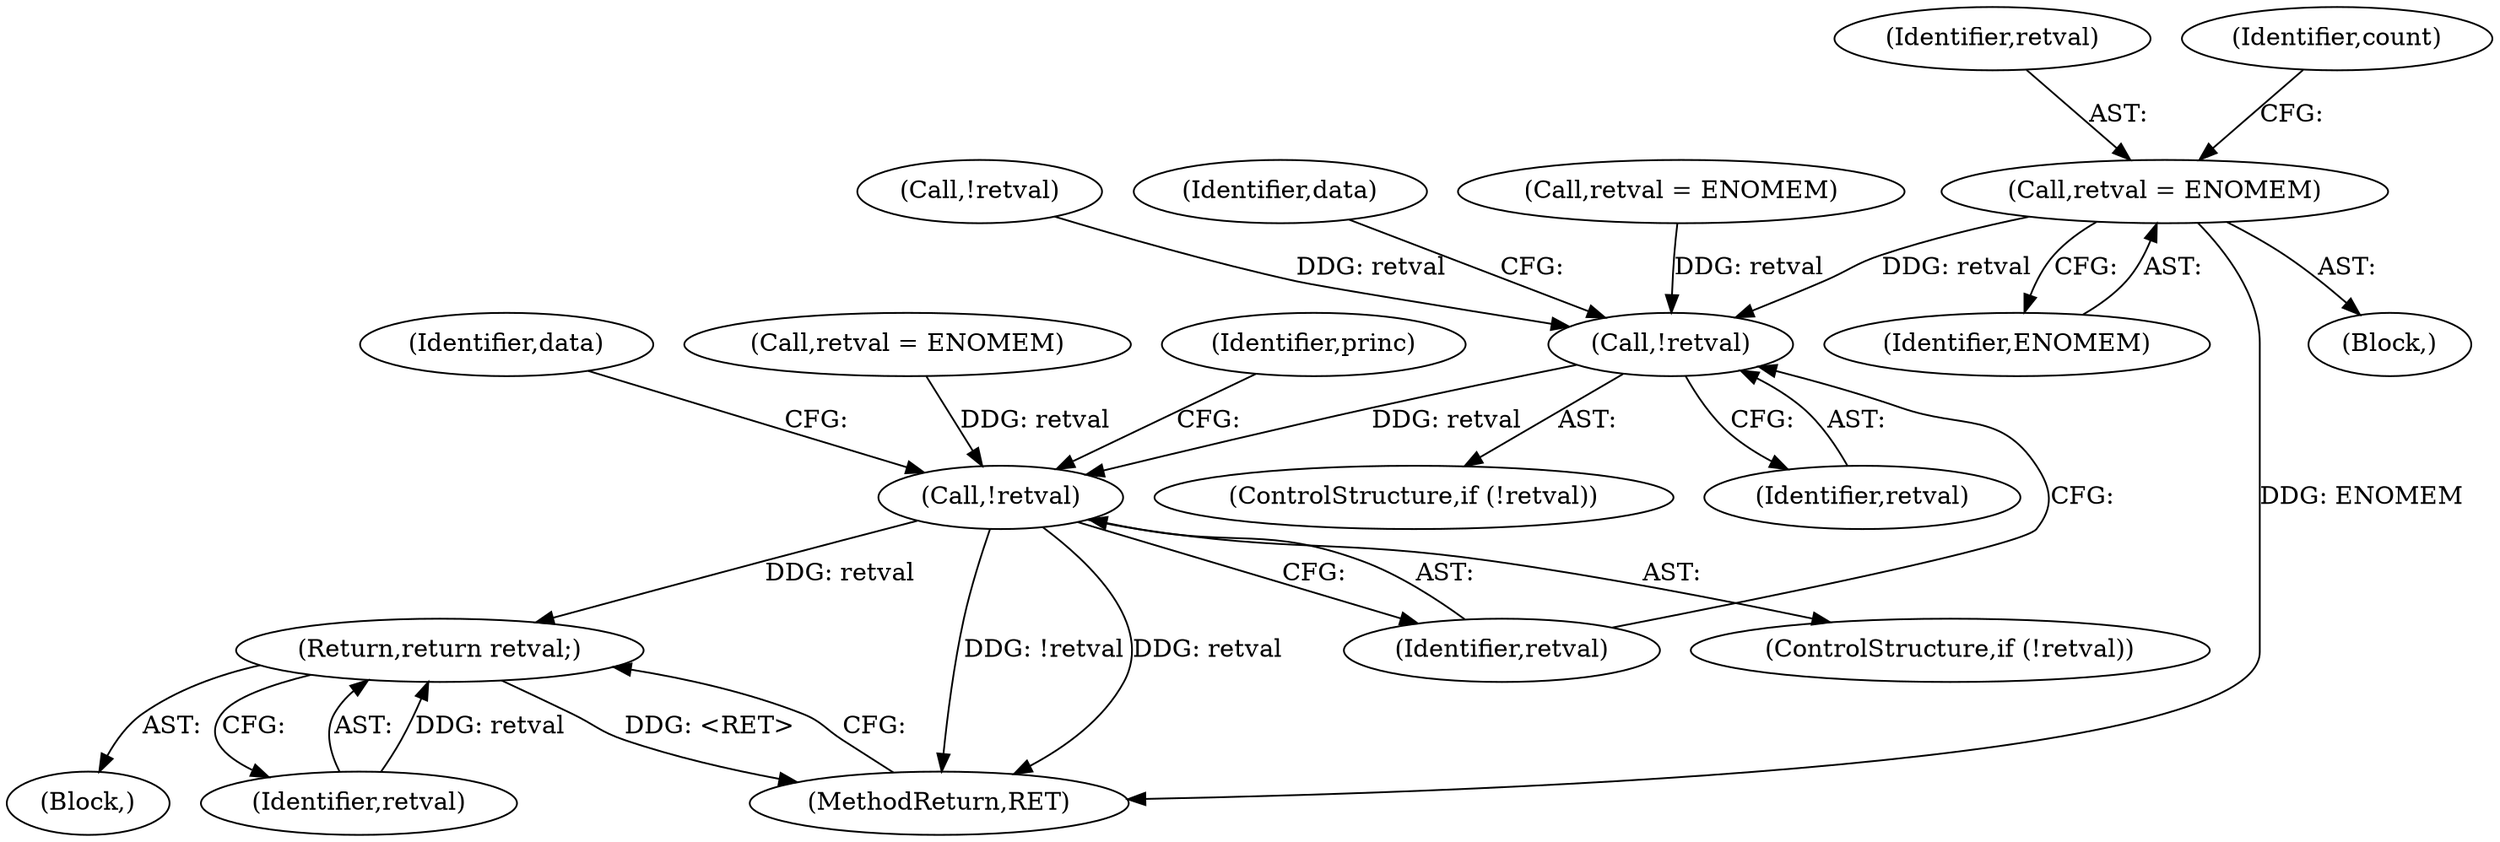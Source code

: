 digraph "1_krb5_f0c094a1b745d91ef2f9a4eae2149aac026a5789@del" {
"1000160" [label="(Call,retval = ENOMEM)"];
"1000196" [label="(Call,!retval)"];
"1000229" [label="(Call,!retval)"];
"1000284" [label="(Return,return retval;)"];
"1000149" [label="(Call,!retval)"];
"1000229" [label="(Call,!retval)"];
"1000109" [label="(Block,)"];
"1000266" [label="(Identifier,data)"];
"1000202" [label="(Identifier,data)"];
"1000162" [label="(Identifier,ENOMEM)"];
"1000192" [label="(Call,retval = ENOMEM)"];
"1000230" [label="(Identifier,retval)"];
"1000284" [label="(Return,return retval;)"];
"1000223" [label="(Call,retval = ENOMEM)"];
"1000160" [label="(Call,retval = ENOMEM)"];
"1000196" [label="(Call,!retval)"];
"1000195" [label="(ControlStructure,if (!retval))"];
"1000161" [label="(Identifier,retval)"];
"1000166" [label="(Identifier,count)"];
"1000285" [label="(Identifier,retval)"];
"1000286" [label="(MethodReturn,RET)"];
"1000197" [label="(Identifier,retval)"];
"1000228" [label="(ControlStructure,if (!retval))"];
"1000159" [label="(Block,)"];
"1000234" [label="(Identifier,princ)"];
"1000160" -> "1000159"  [label="AST: "];
"1000160" -> "1000162"  [label="CFG: "];
"1000161" -> "1000160"  [label="AST: "];
"1000162" -> "1000160"  [label="AST: "];
"1000166" -> "1000160"  [label="CFG: "];
"1000160" -> "1000286"  [label="DDG: ENOMEM"];
"1000160" -> "1000196"  [label="DDG: retval"];
"1000196" -> "1000195"  [label="AST: "];
"1000196" -> "1000197"  [label="CFG: "];
"1000197" -> "1000196"  [label="AST: "];
"1000202" -> "1000196"  [label="CFG: "];
"1000230" -> "1000196"  [label="CFG: "];
"1000192" -> "1000196"  [label="DDG: retval"];
"1000149" -> "1000196"  [label="DDG: retval"];
"1000196" -> "1000229"  [label="DDG: retval"];
"1000229" -> "1000228"  [label="AST: "];
"1000229" -> "1000230"  [label="CFG: "];
"1000230" -> "1000229"  [label="AST: "];
"1000234" -> "1000229"  [label="CFG: "];
"1000266" -> "1000229"  [label="CFG: "];
"1000229" -> "1000286"  [label="DDG: !retval"];
"1000229" -> "1000286"  [label="DDG: retval"];
"1000223" -> "1000229"  [label="DDG: retval"];
"1000229" -> "1000284"  [label="DDG: retval"];
"1000284" -> "1000109"  [label="AST: "];
"1000284" -> "1000285"  [label="CFG: "];
"1000285" -> "1000284"  [label="AST: "];
"1000286" -> "1000284"  [label="CFG: "];
"1000284" -> "1000286"  [label="DDG: <RET>"];
"1000285" -> "1000284"  [label="DDG: retval"];
}
